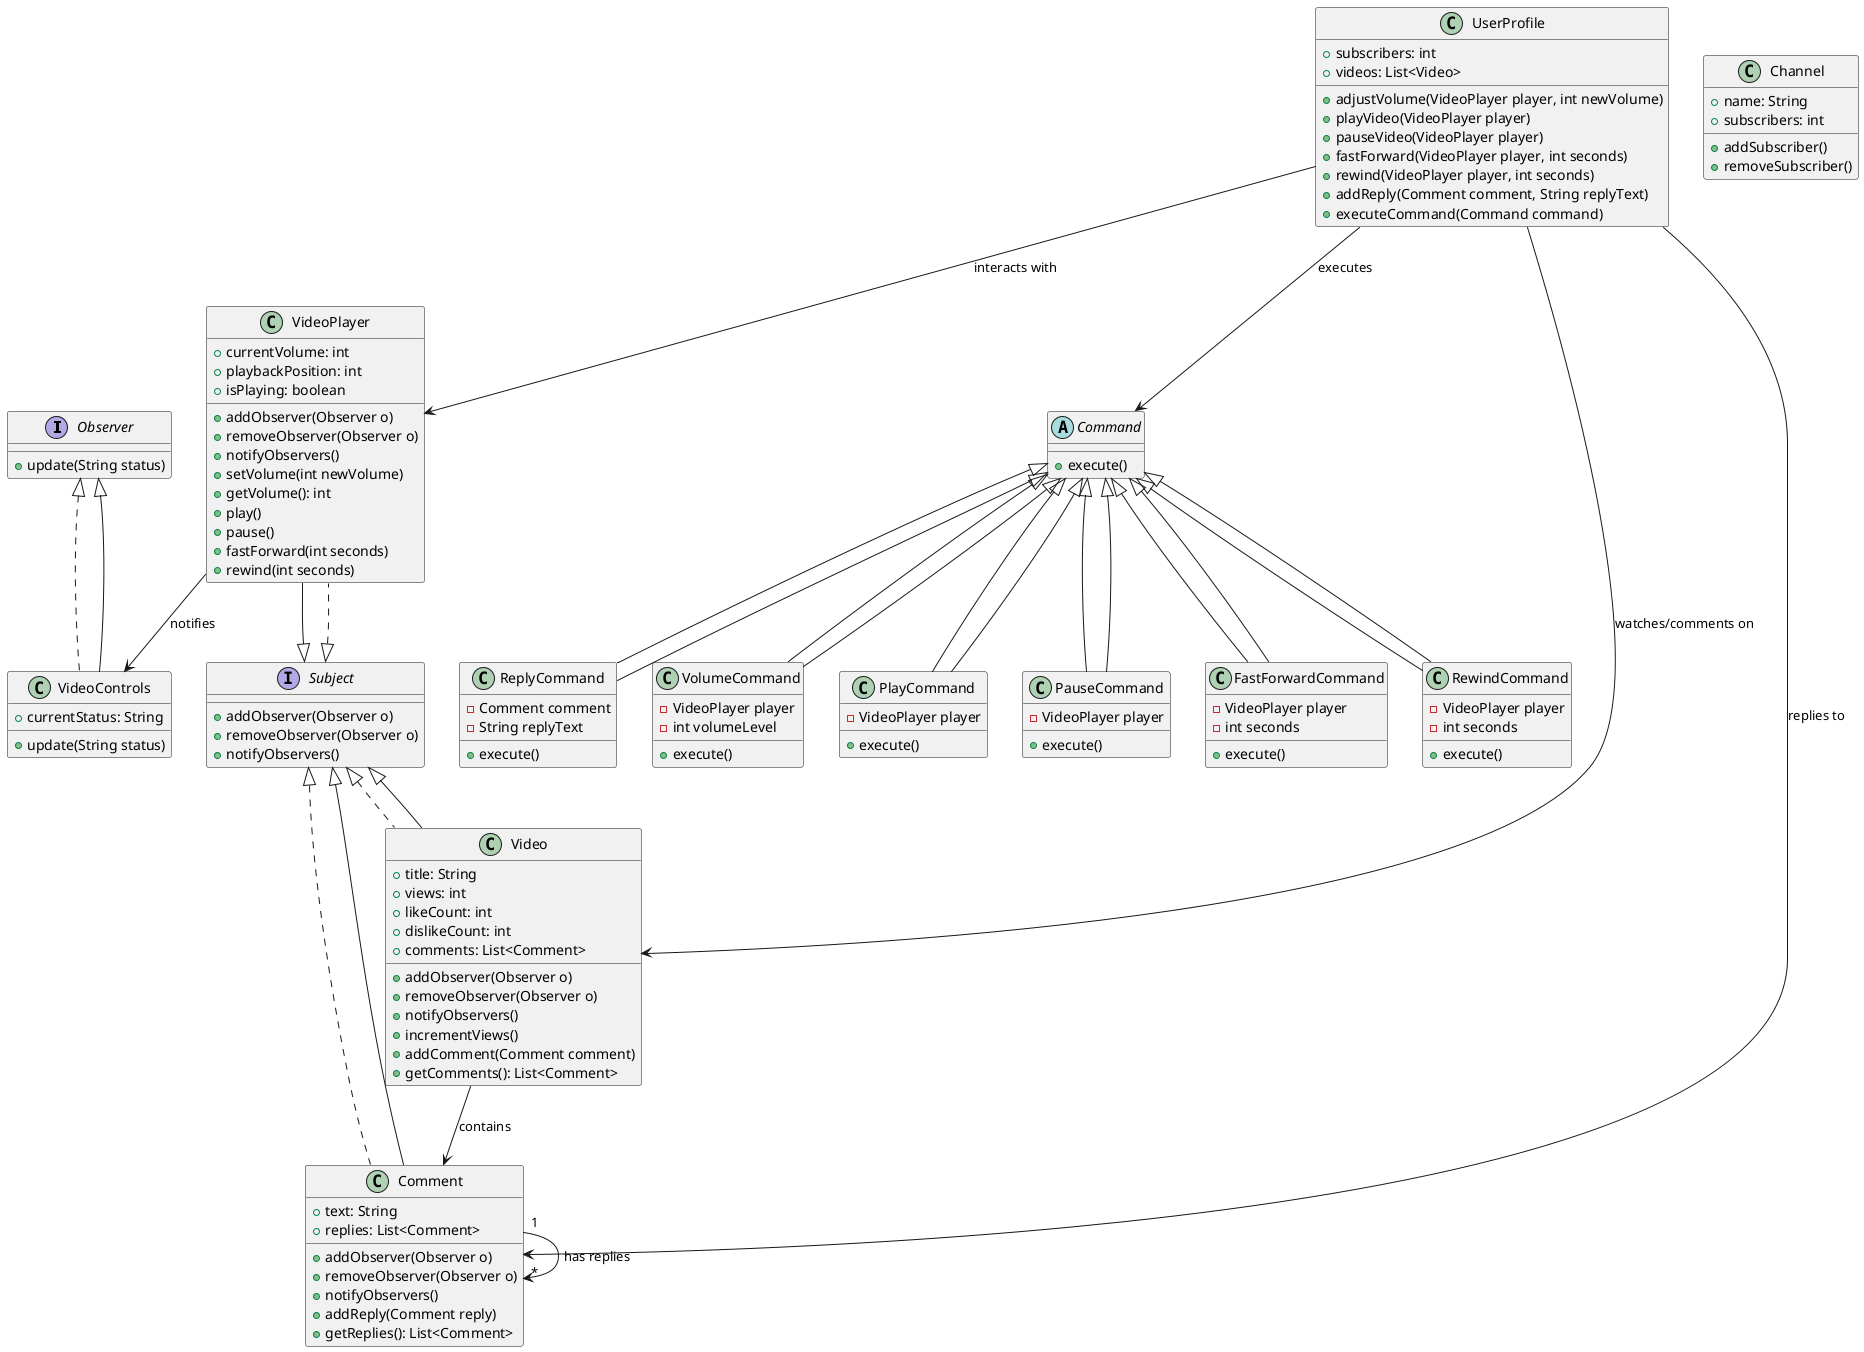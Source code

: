 @startuml
interface Observer {
    + update(String status)
}

interface Subject {
    + addObserver(Observer o)
    + removeObserver(Observer o)
    + notifyObservers()
}

class UserProfile {
    + subscribers: int
    + videos: List<Video>
    + adjustVolume(VideoPlayer player, int newVolume)
    + playVideo(VideoPlayer player)
    + pauseVideo(VideoPlayer player)
    + fastForward(VideoPlayer player, int seconds)
    + rewind(VideoPlayer player, int seconds)
    + addReply(Comment comment, String replyText)
    + executeCommand(Command command)
}

class VideoPlayer implements Subject {
    + currentVolume: int
    + playbackPosition: int
    + isPlaying: boolean
    + addObserver(Observer o)
    + removeObserver(Observer o)
    + notifyObservers()
    + setVolume(int newVolume)
    + getVolume(): int
    + play()
    + pause()
    + fastForward(int seconds)
    + rewind(int seconds)
}

abstract class Command {
    + execute()
}

class VolumeCommand extends Command {
    - VideoPlayer player
    - int volumeLevel
    + execute()
}

class PlayCommand extends Command {
    - VideoPlayer player
    + execute()
}

class PauseCommand extends Command {
    - VideoPlayer player
    + execute()
}

class FastForwardCommand extends Command {
    - VideoPlayer player
    - int seconds
    + execute()
}

class RewindCommand extends Command {
    - VideoPlayer player
    - int seconds
    + execute()
}

class ReplyCommand extends Command {
    - Comment comment
    - String replyText
    + execute()
}

class VideoControls implements Observer {
    + currentStatus: String
    + update(String status)
}

class Video implements Subject {
    + title: String
    + views: int
    + likeCount: int
    + dislikeCount: int
    + comments: List<Comment>
    + addObserver(Observer o)
    + removeObserver(Observer o)
    + notifyObservers()
    + incrementViews()
    + addComment(Comment comment)
    + getComments(): List<Comment>
}

class Comment implements Subject {
    + text: String
    + replies: List<Comment>
    + addObserver(Observer o)
    + removeObserver(Observer o)
    + notifyObservers()
    + addReply(Comment reply)
    + getReplies(): List<Comment>
}

class Channel {
    + name: String
    + subscribers: int
    + addSubscriber()
    + removeSubscriber()
}

UserProfile --> Command : executes
Command <|-- VolumeCommand
Command <|-- PlayCommand
Command <|-- PauseCommand
Command <|-- FastForwardCommand
Command <|-- RewindCommand
Command <|-- ReplyCommand
UserProfile --> VideoPlayer : interacts with
UserProfile --> Video : watches/comments on
UserProfile --> Comment : replies to
VideoPlayer -down-|> Subject
Video -down-|> Subject
Comment -down-|> Subject
Video --> Comment : contains
Comment "1" --> "*" Comment : has replies
VideoPlayer --> VideoControls : notifies
VideoControls -down-|> Observer
@enduml
